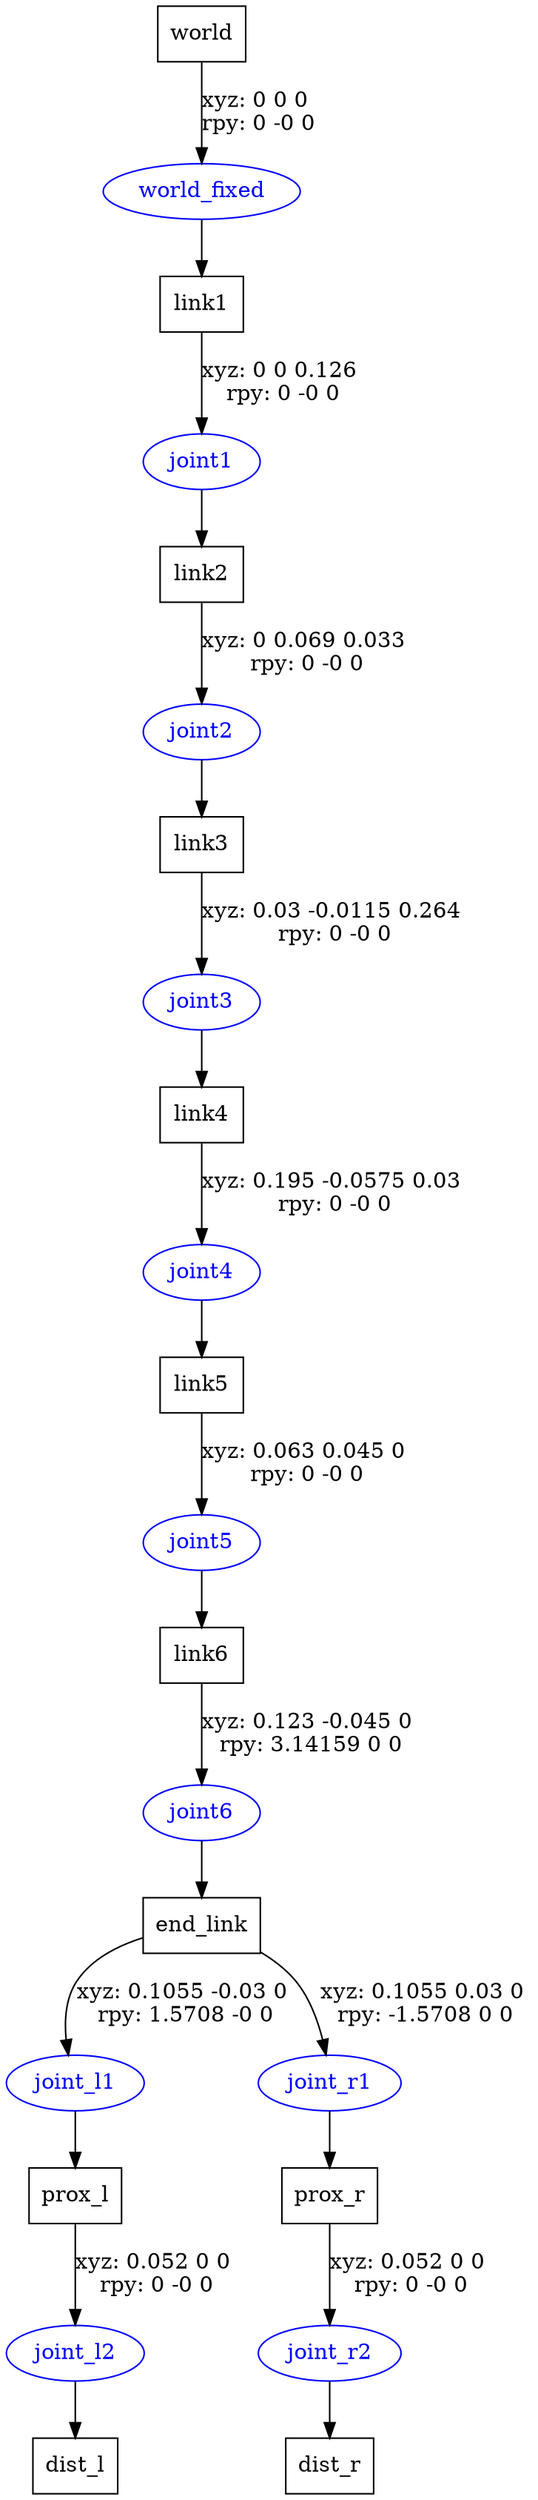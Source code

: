 digraph G {
node [shape=box];
"world" [label="world"];
"link1" [label="link1"];
"link2" [label="link2"];
"link3" [label="link3"];
"link4" [label="link4"];
"link5" [label="link5"];
"link6" [label="link6"];
"end_link" [label="end_link"];
"prox_l" [label="prox_l"];
"dist_l" [label="dist_l"];
"prox_r" [label="prox_r"];
"dist_r" [label="dist_r"];
node [shape=ellipse, color=blue, fontcolor=blue];
"world" -> "world_fixed" [label="xyz: 0 0 0 \nrpy: 0 -0 0"]
"world_fixed" -> "link1"
"link1" -> "joint1" [label="xyz: 0 0 0.126 \nrpy: 0 -0 0"]
"joint1" -> "link2"
"link2" -> "joint2" [label="xyz: 0 0.069 0.033 \nrpy: 0 -0 0"]
"joint2" -> "link3"
"link3" -> "joint3" [label="xyz: 0.03 -0.0115 0.264 \nrpy: 0 -0 0"]
"joint3" -> "link4"
"link4" -> "joint4" [label="xyz: 0.195 -0.0575 0.03 \nrpy: 0 -0 0"]
"joint4" -> "link5"
"link5" -> "joint5" [label="xyz: 0.063 0.045 0 \nrpy: 0 -0 0"]
"joint5" -> "link6"
"link6" -> "joint6" [label="xyz: 0.123 -0.045 0 \nrpy: 3.14159 0 0"]
"joint6" -> "end_link"
"end_link" -> "joint_l1" [label="xyz: 0.1055 -0.03 0 \nrpy: 1.5708 -0 0"]
"joint_l1" -> "prox_l"
"prox_l" -> "joint_l2" [label="xyz: 0.052 0 0 \nrpy: 0 -0 0"]
"joint_l2" -> "dist_l"
"end_link" -> "joint_r1" [label="xyz: 0.1055 0.03 0 \nrpy: -1.5708 0 0"]
"joint_r1" -> "prox_r"
"prox_r" -> "joint_r2" [label="xyz: 0.052 0 0 \nrpy: 0 -0 0"]
"joint_r2" -> "dist_r"
}
